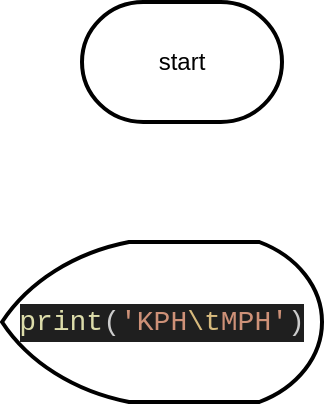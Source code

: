 <mxfile>
    <diagram id="_LSTzoyOCJ3PLINFk2Qo" name="Page-1">
        <mxGraphModel dx="1370" dy="549" grid="1" gridSize="10" guides="1" tooltips="1" connect="1" arrows="1" fold="1" page="1" pageScale="1" pageWidth="850" pageHeight="1100" math="0" shadow="0">
            <root>
                <mxCell id="0"/>
                <mxCell id="1" parent="0"/>
                <mxCell id="2" value="start" style="strokeWidth=2;html=1;shape=mxgraph.flowchart.terminator;whiteSpace=wrap;" vertex="1" parent="1">
                    <mxGeometry x="310" y="40" width="100" height="60" as="geometry"/>
                </mxCell>
                <mxCell id="3" value="&lt;div style=&quot;color: rgb(204, 204, 204); background-color: rgb(31, 31, 31); font-family: Consolas, &amp;quot;Courier New&amp;quot;, monospace; font-size: 14px; line-height: 19px;&quot;&gt;&lt;span style=&quot;color: #dcdcaa;&quot;&gt;print&lt;/span&gt;(&lt;span style=&quot;color: #ce9178;&quot;&gt;'KPH&lt;/span&gt;&lt;span style=&quot;color: #d7ba7d;&quot;&gt;\t&lt;/span&gt;&lt;span style=&quot;color: #ce9178;&quot;&gt;MPH'&lt;/span&gt;)&lt;/div&gt;" style="strokeWidth=2;html=1;shape=mxgraph.flowchart.display;whiteSpace=wrap;" vertex="1" parent="1">
                    <mxGeometry x="270" y="160" width="160" height="80" as="geometry"/>
                </mxCell>
            </root>
        </mxGraphModel>
    </diagram>
</mxfile>